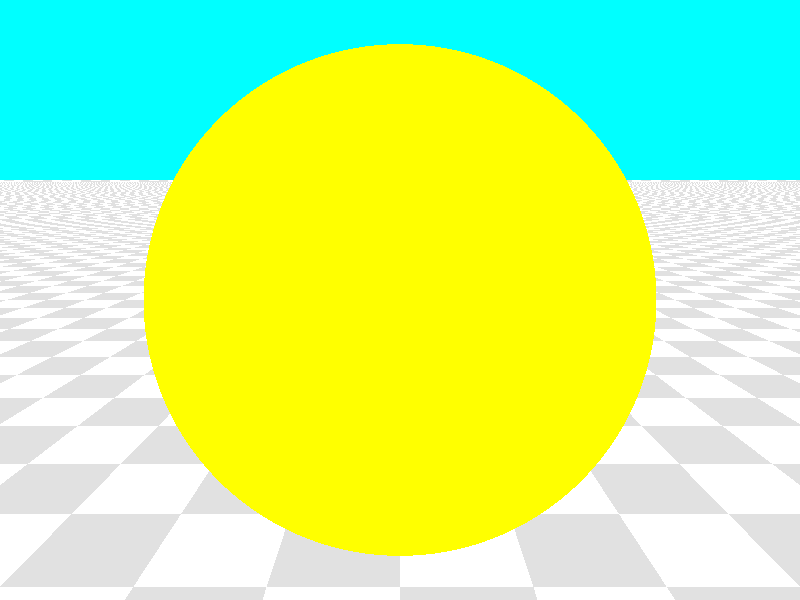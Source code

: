 #include "colors.inc"    // The include files contain
#include "stones.inc"    // pre-defined scene elements
#include "textures.inc"    // pre-defined scene elements
#include "shapes.inc"
#include "glass.inc"
#include "metals.inc"
#include "woods.inc"


background { color Cyan }

camera {
    location <0, 2, -3>
    look_at  <0, 1,  2>
}

sphere {
    <0, 1, 2>, 2
    texture {
      pigment { color Yellow }
    }
}

light_source { <2, 4, -3> color White}

plane { <0, 1, 0>, -1
    pigment {
      checker color White, color Gray
    }
  }
